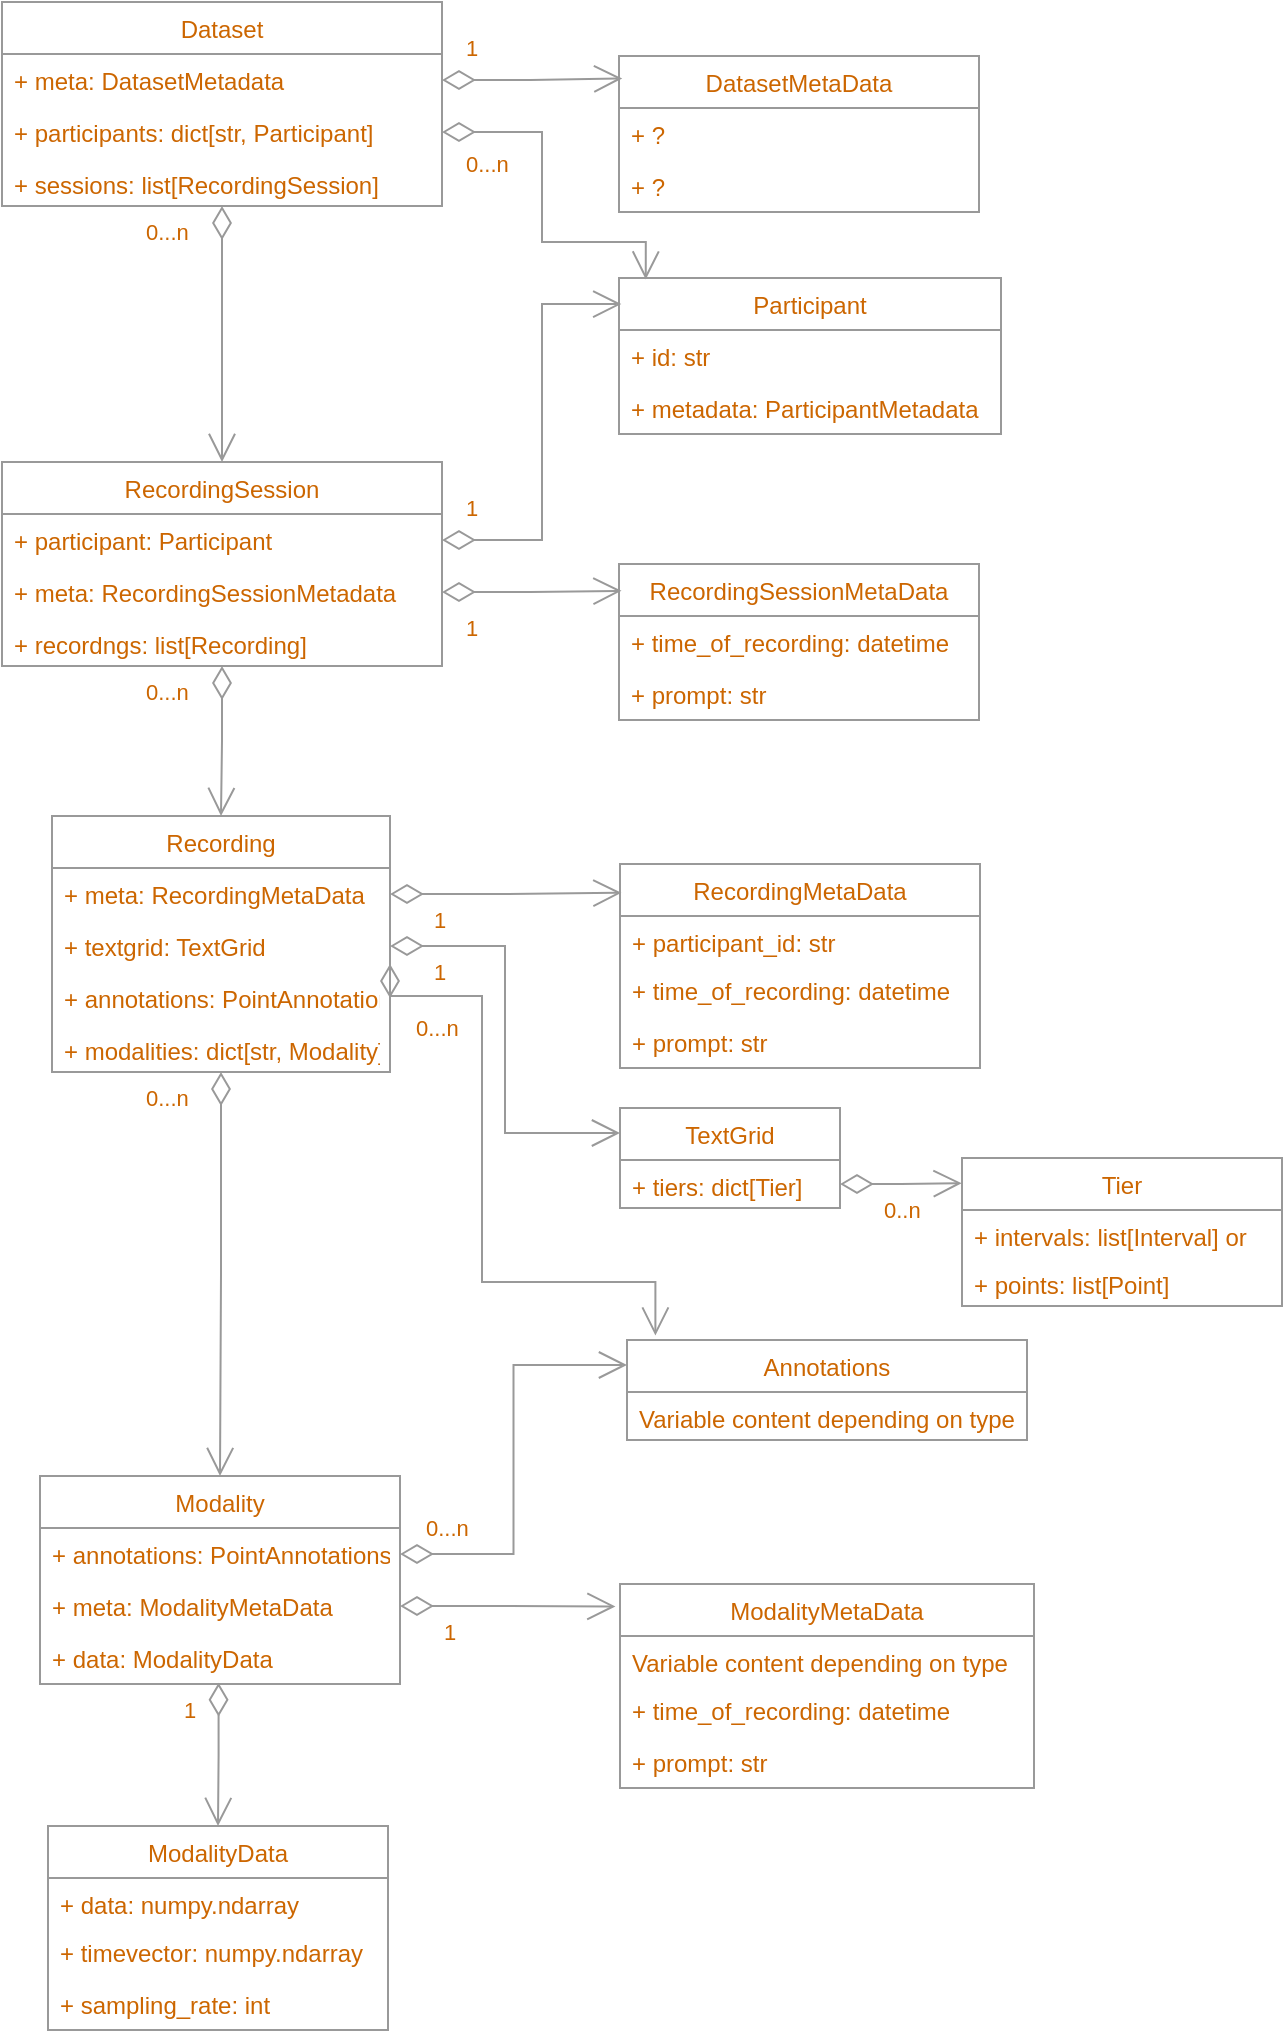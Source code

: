 <mxfile version="22.1.16" type="device">
  <diagram id="lCh61VhRBcFmrFULaLqr" name="Page-1">
    <mxGraphModel dx="1147" dy="670" grid="1" gridSize="10" guides="1" tooltips="1" connect="1" arrows="1" fold="1" page="1" pageScale="1" pageWidth="1169" pageHeight="827" math="0" shadow="0">
      <root>
        <mxCell id="0" />
        <mxCell id="1" parent="0" />
        <mxCell id="EE9BV4YBEMpnvcACtNnI-5" value="Recording" style="swimlane;fontStyle=0;childLayout=stackLayout;horizontal=1;startSize=26;fillColor=none;horizontalStack=0;resizeParent=1;resizeParentMax=0;resizeLast=0;collapsible=1;marginBottom=0;labelBorderColor=none;fontColor=#CC6600;strokeColor=#999999;" parent="1" vertex="1">
          <mxGeometry x="405" y="447" width="169" height="128" as="geometry" />
        </mxCell>
        <mxCell id="EE9BV4YBEMpnvcACtNnI-7" value="+ meta: RecordingMetaData" style="text;strokeColor=none;fillColor=none;align=left;verticalAlign=top;spacingLeft=4;spacingRight=4;overflow=hidden;rotatable=0;points=[[0,0.5],[1,0.5]];portConstraint=eastwest;labelBorderColor=none;fontColor=#CC6600;" parent="EE9BV4YBEMpnvcACtNnI-5" vertex="1">
          <mxGeometry y="26" width="169" height="26" as="geometry" />
        </mxCell>
        <mxCell id="EE9BV4YBEMpnvcACtNnI-8" value="+ textgrid: TextGrid" style="text;strokeColor=none;fillColor=none;align=left;verticalAlign=top;spacingLeft=4;spacingRight=4;overflow=hidden;rotatable=0;points=[[0,0.5],[1,0.5]];portConstraint=eastwest;labelBorderColor=none;fontColor=#CC6600;snapToPoint=1;" parent="EE9BV4YBEMpnvcACtNnI-5" vertex="1">
          <mxGeometry y="52" width="169" height="26" as="geometry" />
        </mxCell>
        <mxCell id="dw-5MU0nXrqIQdTcudcJ-73" value="+ annotations: PointAnnotations" style="text;strokeColor=none;fillColor=none;align=left;verticalAlign=top;spacingLeft=4;spacingRight=4;overflow=hidden;rotatable=0;points=[[0,0.5],[1,0.5]];portConstraint=eastwest;labelBorderColor=none;fontColor=#CC6600;" vertex="1" parent="EE9BV4YBEMpnvcACtNnI-5">
          <mxGeometry y="78" width="169" height="26" as="geometry" />
        </mxCell>
        <mxCell id="EE9BV4YBEMpnvcACtNnI-6" value="+ modalities: dict[str, Modality]" style="text;strokeColor=none;fillColor=none;align=left;verticalAlign=top;spacingLeft=4;spacingRight=4;overflow=hidden;rotatable=0;points=[[0,0.5],[1,0.5]];portConstraint=eastwest;labelBorderColor=none;fontColor=#CC6600;" parent="EE9BV4YBEMpnvcACtNnI-5" vertex="1">
          <mxGeometry y="104" width="169" height="24" as="geometry" />
        </mxCell>
        <mxCell id="EE9BV4YBEMpnvcACtNnI-9" value="Modality" style="swimlane;fontStyle=0;childLayout=stackLayout;horizontal=1;startSize=26;fillColor=none;horizontalStack=0;resizeParent=1;resizeParentMax=0;resizeLast=0;collapsible=1;marginBottom=0;labelBorderColor=none;strokeColor=#999999;fontColor=#CC6600;" parent="1" vertex="1">
          <mxGeometry x="399" y="777" width="180" height="104" as="geometry">
            <mxRectangle x="410" y="720" width="90" height="30" as="alternateBounds" />
          </mxGeometry>
        </mxCell>
        <mxCell id="EE9BV4YBEMpnvcACtNnI-12" value="+ annotations: PointAnnotations" style="text;strokeColor=none;fillColor=none;align=left;verticalAlign=top;spacingLeft=4;spacingRight=4;overflow=hidden;rotatable=0;points=[[0,0.5],[1,0.5]];portConstraint=eastwest;labelBorderColor=none;fontColor=#CC6600;" parent="EE9BV4YBEMpnvcACtNnI-9" vertex="1">
          <mxGeometry y="26" width="180" height="26" as="geometry" />
        </mxCell>
        <mxCell id="dw-5MU0nXrqIQdTcudcJ-68" value="+ meta: ModalityMetaData" style="text;strokeColor=none;fillColor=none;align=left;verticalAlign=top;spacingLeft=4;spacingRight=4;overflow=hidden;rotatable=0;points=[[0,0.5],[1,0.5]];portConstraint=eastwest;labelBorderColor=none;fontColor=#CC6600;" vertex="1" parent="EE9BV4YBEMpnvcACtNnI-9">
          <mxGeometry y="52" width="180" height="26" as="geometry" />
        </mxCell>
        <mxCell id="EE9BV4YBEMpnvcACtNnI-10" value="+ data: ModalityData" style="text;strokeColor=none;fillColor=none;align=left;verticalAlign=top;spacingLeft=4;spacingRight=4;overflow=hidden;rotatable=0;points=[[0,0.5],[1,0.5]];portConstraint=eastwest;labelBorderColor=none;fontColor=#CC6600;" parent="EE9BV4YBEMpnvcACtNnI-9" vertex="1">
          <mxGeometry y="78" width="180" height="26" as="geometry" />
        </mxCell>
        <mxCell id="EE9BV4YBEMpnvcACtNnI-13" value="ModalityData" style="swimlane;fontStyle=0;childLayout=stackLayout;horizontal=1;startSize=26;fillColor=none;horizontalStack=0;resizeParent=1;resizeParentMax=0;resizeLast=0;collapsible=1;marginBottom=0;labelBorderColor=none;strokeColor=#999999;fontColor=#CC6600;" parent="1" vertex="1">
          <mxGeometry x="403" y="952" width="170" height="102" as="geometry" />
        </mxCell>
        <mxCell id="EE9BV4YBEMpnvcACtNnI-14" value="+ data: numpy.ndarray" style="text;strokeColor=none;fillColor=none;align=left;verticalAlign=top;spacingLeft=4;spacingRight=4;overflow=hidden;rotatable=0;points=[[0,0.5],[1,0.5]];portConstraint=eastwest;labelBorderColor=none;fontColor=#CC6600;" parent="EE9BV4YBEMpnvcACtNnI-13" vertex="1">
          <mxGeometry y="26" width="170" height="24" as="geometry" />
        </mxCell>
        <mxCell id="EE9BV4YBEMpnvcACtNnI-15" value="+ timevector: numpy.ndarray" style="text;strokeColor=none;fillColor=none;align=left;verticalAlign=top;spacingLeft=4;spacingRight=4;overflow=hidden;rotatable=0;points=[[0,0.5],[1,0.5]];portConstraint=eastwest;labelBorderColor=none;fontColor=#CC6600;" parent="EE9BV4YBEMpnvcACtNnI-13" vertex="1">
          <mxGeometry y="50" width="170" height="26" as="geometry" />
        </mxCell>
        <mxCell id="EE9BV4YBEMpnvcACtNnI-16" value="+ sampling_rate: int" style="text;strokeColor=none;fillColor=none;align=left;verticalAlign=top;spacingLeft=4;spacingRight=4;overflow=hidden;rotatable=0;points=[[0,0.5],[1,0.5]];portConstraint=eastwest;labelBorderColor=none;fontColor=#CC6600;" parent="EE9BV4YBEMpnvcACtNnI-13" vertex="1">
          <mxGeometry y="76" width="170" height="26" as="geometry" />
        </mxCell>
        <mxCell id="EE9BV4YBEMpnvcACtNnI-17" value="RecordingMetaData" style="swimlane;fontStyle=0;childLayout=stackLayout;horizontal=1;startSize=26;fillColor=none;horizontalStack=0;resizeParent=1;resizeParentMax=0;resizeLast=0;collapsible=1;marginBottom=0;labelBorderColor=none;strokeColor=#999999;fontColor=#CC6600;" parent="1" vertex="1">
          <mxGeometry x="689" y="471" width="180" height="102" as="geometry" />
        </mxCell>
        <mxCell id="EE9BV4YBEMpnvcACtNnI-18" value="+ participant_id: str" style="text;strokeColor=none;fillColor=none;align=left;verticalAlign=top;spacingLeft=4;spacingRight=4;overflow=hidden;rotatable=0;points=[[0,0.5],[1,0.5]];portConstraint=eastwest;labelBorderColor=none;fontColor=#CC6600;" parent="EE9BV4YBEMpnvcACtNnI-17" vertex="1">
          <mxGeometry y="26" width="180" height="24" as="geometry" />
        </mxCell>
        <mxCell id="EE9BV4YBEMpnvcACtNnI-19" value="+ time_of_recording: datetime" style="text;strokeColor=none;fillColor=none;align=left;verticalAlign=top;spacingLeft=4;spacingRight=4;overflow=hidden;rotatable=0;points=[[0,0.5],[1,0.5]];portConstraint=eastwest;labelBorderColor=none;fontColor=#CC6600;" parent="EE9BV4YBEMpnvcACtNnI-17" vertex="1">
          <mxGeometry y="50" width="180" height="26" as="geometry" />
        </mxCell>
        <mxCell id="EE9BV4YBEMpnvcACtNnI-20" value="+ prompt: str" style="text;strokeColor=none;fillColor=none;align=left;verticalAlign=top;spacingLeft=4;spacingRight=4;overflow=hidden;rotatable=0;points=[[0,0.5],[1,0.5]];portConstraint=eastwest;labelBorderColor=none;fontColor=#CC6600;" parent="EE9BV4YBEMpnvcACtNnI-17" vertex="1">
          <mxGeometry y="76" width="180" height="26" as="geometry" />
        </mxCell>
        <mxCell id="EE9BV4YBEMpnvcACtNnI-21" value="TextGrid" style="swimlane;fontStyle=0;childLayout=stackLayout;horizontal=1;startSize=26;fillColor=none;horizontalStack=0;resizeParent=1;resizeParentMax=0;resizeLast=0;collapsible=1;marginBottom=0;labelBorderColor=none;strokeColor=#999999;fontColor=#CC6600;" parent="1" vertex="1">
          <mxGeometry x="689" y="593" width="110" height="50" as="geometry" />
        </mxCell>
        <mxCell id="dw-5MU0nXrqIQdTcudcJ-53" value="+ tiers: dict[Tier]" style="text;strokeColor=none;fillColor=none;align=left;verticalAlign=top;spacingLeft=4;spacingRight=4;overflow=hidden;rotatable=0;points=[[0,0.5],[1,0.5]];portConstraint=eastwest;labelBorderColor=none;fontColor=#CC6600;" vertex="1" parent="EE9BV4YBEMpnvcACtNnI-21">
          <mxGeometry y="26" width="110" height="24" as="geometry" />
        </mxCell>
        <mxCell id="EE9BV4YBEMpnvcACtNnI-25" value="" style="endArrow=open;html=1;endSize=12;startArrow=diamondThin;startSize=14;startFill=0;edgeStyle=orthogonalEdgeStyle;rounded=0;fontColor=#CC6600;exitX=1;exitY=0.5;exitDx=0;exitDy=0;entryX=0;entryY=0.25;entryDx=0;entryDy=0;strokeColor=#999999;" parent="1" source="EE9BV4YBEMpnvcACtNnI-8" target="EE9BV4YBEMpnvcACtNnI-21" edge="1">
          <mxGeometry relative="1" as="geometry">
            <mxPoint x="689" y="547" as="sourcePoint" />
            <mxPoint x="759" y="457" as="targetPoint" />
          </mxGeometry>
        </mxCell>
        <mxCell id="EE9BV4YBEMpnvcACtNnI-26" value="1" style="edgeLabel;resizable=0;html=1;align=left;verticalAlign=top;labelBorderColor=none;strokeColor=#999999;fontColor=#CC6600;fillColor=none;labelBackgroundColor=none;" parent="EE9BV4YBEMpnvcACtNnI-25" connectable="0" vertex="1">
          <mxGeometry x="-1" relative="1" as="geometry">
            <mxPoint x="20" as="offset" />
          </mxGeometry>
        </mxCell>
        <mxCell id="EE9BV4YBEMpnvcACtNnI-33" value="" style="endArrow=open;html=1;endSize=12;startArrow=diamondThin;startSize=14;startFill=0;edgeStyle=orthogonalEdgeStyle;rounded=0;fontColor=#CC6600;entryX=0.5;entryY=0;entryDx=0;entryDy=0;strokeColor=#999999;" parent="1" source="EE9BV4YBEMpnvcACtNnI-5" target="EE9BV4YBEMpnvcACtNnI-9" edge="1">
          <mxGeometry relative="1" as="geometry">
            <mxPoint x="169" y="529" as="sourcePoint" />
            <mxPoint x="304" y="600" as="targetPoint" />
          </mxGeometry>
        </mxCell>
        <mxCell id="EE9BV4YBEMpnvcACtNnI-34" value="0...n" style="edgeLabel;resizable=0;html=1;align=left;verticalAlign=top;labelBorderColor=none;strokeColor=#999999;fontColor=#CC6600;fillColor=none;labelBackgroundColor=none;" parent="EE9BV4YBEMpnvcACtNnI-33" connectable="0" vertex="1">
          <mxGeometry x="-1" relative="1" as="geometry">
            <mxPoint x="-40" as="offset" />
          </mxGeometry>
        </mxCell>
        <mxCell id="EE9BV4YBEMpnvcACtNnI-38" value="" style="endArrow=open;html=1;endSize=12;startArrow=diamondThin;startSize=14;startFill=0;edgeStyle=orthogonalEdgeStyle;rounded=0;fontColor=#CC6600;entryX=0.004;entryY=0.141;entryDx=0;entryDy=0;strokeColor=#999999;exitX=1;exitY=0.5;exitDx=0;exitDy=0;entryPerimeter=0;" parent="1" source="EE9BV4YBEMpnvcACtNnI-7" target="EE9BV4YBEMpnvcACtNnI-17" edge="1">
          <mxGeometry relative="1" as="geometry">
            <mxPoint x="489" y="527" as="sourcePoint" />
            <mxPoint x="314" y="717" as="targetPoint" />
          </mxGeometry>
        </mxCell>
        <mxCell id="EE9BV4YBEMpnvcACtNnI-39" value="1" style="edgeLabel;resizable=0;html=1;align=left;verticalAlign=top;labelBorderColor=none;strokeColor=#999999;fontColor=#CC6600;fillColor=none;labelBackgroundColor=none;" parent="EE9BV4YBEMpnvcACtNnI-38" connectable="0" vertex="1">
          <mxGeometry x="-1" relative="1" as="geometry">
            <mxPoint x="20" as="offset" />
          </mxGeometry>
        </mxCell>
        <mxCell id="dw-5MU0nXrqIQdTcudcJ-2" value="RecordingSession" style="swimlane;fontStyle=0;childLayout=stackLayout;horizontal=1;startSize=26;fillColor=none;horizontalStack=0;resizeParent=1;resizeParentMax=0;resizeLast=0;collapsible=1;marginBottom=0;labelBorderColor=none;fontColor=#CC6600;strokeColor=#999999;" vertex="1" parent="1">
          <mxGeometry x="380" y="270" width="220" height="102" as="geometry" />
        </mxCell>
        <mxCell id="dw-5MU0nXrqIQdTcudcJ-39" value="+ participant: Participant" style="text;strokeColor=none;fillColor=none;align=left;verticalAlign=top;spacingLeft=4;spacingRight=4;overflow=hidden;rotatable=0;points=[[0,0.5],[1,0.5]];portConstraint=eastwest;labelBorderColor=none;fontColor=#CC6600;" vertex="1" parent="dw-5MU0nXrqIQdTcudcJ-2">
          <mxGeometry y="26" width="220" height="26" as="geometry" />
        </mxCell>
        <mxCell id="dw-5MU0nXrqIQdTcudcJ-4" value="+ meta: RecordingSessionMetadata" style="text;strokeColor=none;fillColor=none;align=left;verticalAlign=top;spacingLeft=4;spacingRight=4;overflow=hidden;rotatable=0;points=[[0,0.5],[1,0.5]];portConstraint=eastwest;labelBorderColor=none;fontColor=#CC6600;" vertex="1" parent="dw-5MU0nXrqIQdTcudcJ-2">
          <mxGeometry y="52" width="220" height="26" as="geometry" />
        </mxCell>
        <mxCell id="dw-5MU0nXrqIQdTcudcJ-3" value="+ recordngs: list[Recording]" style="text;strokeColor=none;fillColor=none;align=left;verticalAlign=top;spacingLeft=4;spacingRight=4;overflow=hidden;rotatable=0;points=[[0,0.5],[1,0.5]];portConstraint=eastwest;labelBorderColor=none;fontColor=#CC6600;" vertex="1" parent="dw-5MU0nXrqIQdTcudcJ-2">
          <mxGeometry y="78" width="220" height="24" as="geometry" />
        </mxCell>
        <mxCell id="dw-5MU0nXrqIQdTcudcJ-9" value="" style="endArrow=open;html=1;endSize=12;startArrow=diamondThin;startSize=14;startFill=0;edgeStyle=orthogonalEdgeStyle;rounded=0;fontColor=#CC6600;entryX=0.5;entryY=0;entryDx=0;entryDy=0;strokeColor=#999999;" edge="1" parent="1" source="dw-5MU0nXrqIQdTcudcJ-2" target="EE9BV4YBEMpnvcACtNnI-5">
          <mxGeometry relative="1" as="geometry">
            <mxPoint x="480" y="372" as="sourcePoint" />
            <mxPoint x="486.5" y="434" as="targetPoint" />
          </mxGeometry>
        </mxCell>
        <mxCell id="dw-5MU0nXrqIQdTcudcJ-10" value="0...n" style="edgeLabel;resizable=0;html=1;align=left;verticalAlign=top;labelBorderColor=none;strokeColor=#999999;fontColor=#CC6600;fillColor=none;labelBackgroundColor=none;" connectable="0" vertex="1" parent="dw-5MU0nXrqIQdTcudcJ-9">
          <mxGeometry x="-1" relative="1" as="geometry">
            <mxPoint x="-40" as="offset" />
          </mxGeometry>
        </mxCell>
        <mxCell id="dw-5MU0nXrqIQdTcudcJ-11" value="Dataset" style="swimlane;fontStyle=0;childLayout=stackLayout;horizontal=1;startSize=26;fillColor=none;horizontalStack=0;resizeParent=1;resizeParentMax=0;resizeLast=0;collapsible=1;marginBottom=0;labelBorderColor=none;fontColor=#CC6600;strokeColor=#999999;" vertex="1" parent="1">
          <mxGeometry x="380" y="40" width="220" height="102" as="geometry" />
        </mxCell>
        <mxCell id="dw-5MU0nXrqIQdTcudcJ-13" value="+ meta: DatasetMetadata" style="text;strokeColor=none;fillColor=none;align=left;verticalAlign=top;spacingLeft=4;spacingRight=4;overflow=hidden;rotatable=0;points=[[0,0.5],[1,0.5]];portConstraint=eastwest;labelBorderColor=none;fontColor=#CC6600;" vertex="1" parent="dw-5MU0nXrqIQdTcudcJ-11">
          <mxGeometry y="26" width="220" height="26" as="geometry" />
        </mxCell>
        <mxCell id="dw-5MU0nXrqIQdTcudcJ-30" value="+ participants: dict[str, Participant]" style="text;strokeColor=none;fillColor=none;align=left;verticalAlign=top;spacingLeft=4;spacingRight=4;overflow=hidden;rotatable=0;points=[[0,0.5],[1,0.5]];portConstraint=eastwest;labelBorderColor=none;fontColor=#CC6600;" vertex="1" parent="dw-5MU0nXrqIQdTcudcJ-11">
          <mxGeometry y="52" width="220" height="26" as="geometry" />
        </mxCell>
        <mxCell id="dw-5MU0nXrqIQdTcudcJ-12" value="+ sessions: list[RecordingSession]" style="text;strokeColor=none;fillColor=none;align=left;verticalAlign=top;spacingLeft=4;spacingRight=4;overflow=hidden;rotatable=0;points=[[0,0.5],[1,0.5]];portConstraint=eastwest;labelBorderColor=none;fontColor=#CC6600;" vertex="1" parent="dw-5MU0nXrqIQdTcudcJ-11">
          <mxGeometry y="78" width="220" height="24" as="geometry" />
        </mxCell>
        <mxCell id="dw-5MU0nXrqIQdTcudcJ-14" value="RecordingSessionMetaData" style="swimlane;fontStyle=0;childLayout=stackLayout;horizontal=1;startSize=26;fillColor=none;horizontalStack=0;resizeParent=1;resizeParentMax=0;resizeLast=0;collapsible=1;marginBottom=0;labelBorderColor=none;strokeColor=#999999;fontColor=#CC6600;" vertex="1" parent="1">
          <mxGeometry x="688.5" y="321" width="180" height="78" as="geometry" />
        </mxCell>
        <mxCell id="dw-5MU0nXrqIQdTcudcJ-16" value="+ time_of_recording: datetime" style="text;strokeColor=none;fillColor=none;align=left;verticalAlign=top;spacingLeft=4;spacingRight=4;overflow=hidden;rotatable=0;points=[[0,0.5],[1,0.5]];portConstraint=eastwest;labelBorderColor=none;fontColor=#CC6600;" vertex="1" parent="dw-5MU0nXrqIQdTcudcJ-14">
          <mxGeometry y="26" width="180" height="26" as="geometry" />
        </mxCell>
        <mxCell id="dw-5MU0nXrqIQdTcudcJ-17" value="+ prompt: str" style="text;strokeColor=none;fillColor=none;align=left;verticalAlign=top;spacingLeft=4;spacingRight=4;overflow=hidden;rotatable=0;points=[[0,0.5],[1,0.5]];portConstraint=eastwest;labelBorderColor=none;fontColor=#CC6600;" vertex="1" parent="dw-5MU0nXrqIQdTcudcJ-14">
          <mxGeometry y="52" width="180" height="26" as="geometry" />
        </mxCell>
        <mxCell id="dw-5MU0nXrqIQdTcudcJ-24" value="DatasetMetaData" style="swimlane;fontStyle=0;childLayout=stackLayout;horizontal=1;startSize=26;fillColor=none;horizontalStack=0;resizeParent=1;resizeParentMax=0;resizeLast=0;collapsible=1;marginBottom=0;labelBorderColor=none;strokeColor=#999999;fontColor=#CC6600;" vertex="1" parent="1">
          <mxGeometry x="688.5" y="67" width="180" height="78" as="geometry" />
        </mxCell>
        <mxCell id="dw-5MU0nXrqIQdTcudcJ-25" value="+ ?" style="text;strokeColor=none;fillColor=none;align=left;verticalAlign=top;spacingLeft=4;spacingRight=4;overflow=hidden;rotatable=0;points=[[0,0.5],[1,0.5]];portConstraint=eastwest;labelBorderColor=none;fontColor=#CC6600;" vertex="1" parent="dw-5MU0nXrqIQdTcudcJ-24">
          <mxGeometry y="26" width="180" height="26" as="geometry" />
        </mxCell>
        <mxCell id="dw-5MU0nXrqIQdTcudcJ-26" value="+ ?" style="text;strokeColor=none;fillColor=none;align=left;verticalAlign=top;spacingLeft=4;spacingRight=4;overflow=hidden;rotatable=0;points=[[0,0.5],[1,0.5]];portConstraint=eastwest;labelBorderColor=none;fontColor=#CC6600;" vertex="1" parent="dw-5MU0nXrqIQdTcudcJ-24">
          <mxGeometry y="52" width="180" height="26" as="geometry" />
        </mxCell>
        <mxCell id="dw-5MU0nXrqIQdTcudcJ-27" value="Participant" style="swimlane;fontStyle=0;childLayout=stackLayout;horizontal=1;startSize=26;fillColor=none;horizontalStack=0;resizeParent=1;resizeParentMax=0;resizeLast=0;collapsible=1;marginBottom=0;labelBorderColor=none;strokeColor=#999999;fontColor=#CC6600;" vertex="1" parent="1">
          <mxGeometry x="688.5" y="178" width="191" height="78" as="geometry" />
        </mxCell>
        <mxCell id="dw-5MU0nXrqIQdTcudcJ-28" value="+ id: str" style="text;strokeColor=none;fillColor=none;align=left;verticalAlign=top;spacingLeft=4;spacingRight=4;overflow=hidden;rotatable=0;points=[[0,0.5],[1,0.5]];portConstraint=eastwest;labelBorderColor=none;fontColor=#CC6600;" vertex="1" parent="dw-5MU0nXrqIQdTcudcJ-27">
          <mxGeometry y="26" width="191" height="26" as="geometry" />
        </mxCell>
        <mxCell id="dw-5MU0nXrqIQdTcudcJ-29" value="+ metadata: ParticipantMetadata" style="text;strokeColor=none;fillColor=none;align=left;verticalAlign=top;spacingLeft=4;spacingRight=4;overflow=hidden;rotatable=0;points=[[0,0.5],[1,0.5]];portConstraint=eastwest;labelBorderColor=none;fontColor=#CC6600;" vertex="1" parent="dw-5MU0nXrqIQdTcudcJ-27">
          <mxGeometry y="52" width="191" height="26" as="geometry" />
        </mxCell>
        <mxCell id="dw-5MU0nXrqIQdTcudcJ-31" value="" style="endArrow=open;html=1;endSize=12;startArrow=diamondThin;startSize=14;startFill=0;edgeStyle=orthogonalEdgeStyle;rounded=0;fontColor=#CC6600;entryX=0.5;entryY=0;entryDx=0;entryDy=0;strokeColor=#999999;" edge="1" parent="1" source="dw-5MU0nXrqIQdTcudcJ-11" target="dw-5MU0nXrqIQdTcudcJ-2">
          <mxGeometry relative="1" as="geometry">
            <mxPoint x="480" y="150" as="sourcePoint" />
            <mxPoint x="499" y="410" as="targetPoint" />
          </mxGeometry>
        </mxCell>
        <mxCell id="dw-5MU0nXrqIQdTcudcJ-32" value="0...n" style="edgeLabel;resizable=0;html=1;align=left;verticalAlign=top;labelBorderColor=none;strokeColor=#999999;fontColor=#CC6600;fillColor=none;labelBackgroundColor=none;" connectable="0" vertex="1" parent="dw-5MU0nXrqIQdTcudcJ-31">
          <mxGeometry x="-1" relative="1" as="geometry">
            <mxPoint x="-40" as="offset" />
          </mxGeometry>
        </mxCell>
        <mxCell id="dw-5MU0nXrqIQdTcudcJ-33" value="" style="endArrow=open;html=1;endSize=12;startArrow=diamondThin;startSize=14;startFill=0;edgeStyle=orthogonalEdgeStyle;rounded=0;fontColor=#CC6600;entryX=0.009;entryY=0.144;entryDx=0;entryDy=0;strokeColor=#999999;exitX=1;exitY=0.5;exitDx=0;exitDy=0;entryPerimeter=0;" edge="1" parent="1" source="dw-5MU0nXrqIQdTcudcJ-13" target="dw-5MU0nXrqIQdTcudcJ-24">
          <mxGeometry relative="1" as="geometry">
            <mxPoint x="638" y="190" as="sourcePoint" />
            <mxPoint x="557" y="420" as="targetPoint" />
          </mxGeometry>
        </mxCell>
        <mxCell id="dw-5MU0nXrqIQdTcudcJ-35" value="" style="endArrow=open;html=1;endSize=12;startArrow=diamondThin;startSize=14;startFill=0;edgeStyle=orthogonalEdgeStyle;rounded=0;fontColor=#CC6600;strokeColor=#999999;exitX=1;exitY=0.5;exitDx=0;exitDy=0;entryX=0.07;entryY=0.01;entryDx=0;entryDy=0;entryPerimeter=0;" edge="1" parent="1" source="dw-5MU0nXrqIQdTcudcJ-30" target="dw-5MU0nXrqIQdTcudcJ-27">
          <mxGeometry relative="1" as="geometry">
            <mxPoint x="610" y="113" as="sourcePoint" />
            <mxPoint x="700" y="180" as="targetPoint" />
            <Array as="points">
              <mxPoint x="650" y="105" />
              <mxPoint x="650" y="160" />
              <mxPoint x="702" y="160" />
            </Array>
          </mxGeometry>
        </mxCell>
        <mxCell id="dw-5MU0nXrqIQdTcudcJ-37" value="" style="endArrow=open;html=1;endSize=12;startArrow=diamondThin;startSize=14;startFill=0;edgeStyle=orthogonalEdgeStyle;rounded=0;fontColor=#CC6600;strokeColor=#999999;exitX=1;exitY=0.5;exitDx=0;exitDy=0;entryX=0.006;entryY=0.167;entryDx=0;entryDy=0;entryPerimeter=0;" edge="1" parent="1" source="dw-5MU0nXrqIQdTcudcJ-39" target="dw-5MU0nXrqIQdTcudcJ-27">
          <mxGeometry relative="1" as="geometry">
            <mxPoint x="620" y="299" as="sourcePoint" />
            <mxPoint x="670" y="190" as="targetPoint" />
            <Array as="points">
              <mxPoint x="650" y="309" />
              <mxPoint x="650" y="191" />
            </Array>
          </mxGeometry>
        </mxCell>
        <mxCell id="dw-5MU0nXrqIQdTcudcJ-40" value="" style="endArrow=open;html=1;endSize=12;startArrow=diamondThin;startSize=14;startFill=0;edgeStyle=orthogonalEdgeStyle;rounded=0;fontColor=#CC6600;strokeColor=#999999;entryX=0.007;entryY=0.172;entryDx=0;entryDy=0;entryPerimeter=0;" edge="1" parent="1" source="dw-5MU0nXrqIQdTcudcJ-4" target="dw-5MU0nXrqIQdTcudcJ-14">
          <mxGeometry relative="1" as="geometry">
            <mxPoint x="600" y="336" as="sourcePoint" />
            <mxPoint x="690" y="336" as="targetPoint" />
          </mxGeometry>
        </mxCell>
        <mxCell id="dw-5MU0nXrqIQdTcudcJ-41" value="0...n" style="edgeLabel;resizable=0;html=1;align=left;verticalAlign=top;labelBorderColor=none;strokeColor=#999999;fontColor=#CC6600;fillColor=none;labelBackgroundColor=none;" connectable="0" vertex="1" parent="1">
          <mxGeometry x="610" y="108" as="geometry" />
        </mxCell>
        <mxCell id="dw-5MU0nXrqIQdTcudcJ-42" value="1" style="edgeLabel;resizable=0;html=1;align=left;verticalAlign=top;labelBorderColor=none;strokeColor=#999999;fontColor=#CC6600;fillColor=none;labelBackgroundColor=none;" connectable="0" vertex="1" parent="1">
          <mxGeometry x="610" y="50" as="geometry" />
        </mxCell>
        <mxCell id="dw-5MU0nXrqIQdTcudcJ-43" value="1" style="edgeLabel;resizable=0;html=1;align=left;verticalAlign=top;labelBorderColor=none;strokeColor=#999999;fontColor=#CC6600;fillColor=none;labelBackgroundColor=none;" connectable="0" vertex="1" parent="1">
          <mxGeometry x="610" y="280" as="geometry" />
        </mxCell>
        <mxCell id="dw-5MU0nXrqIQdTcudcJ-44" value="1" style="edgeLabel;resizable=0;html=1;align=left;verticalAlign=top;labelBorderColor=none;strokeColor=#999999;fontColor=#CC6600;fillColor=none;labelBackgroundColor=none;" connectable="0" vertex="1" parent="1">
          <mxGeometry x="610" y="340" as="geometry" />
        </mxCell>
        <mxCell id="dw-5MU0nXrqIQdTcudcJ-45" value="ModalityMetaData" style="swimlane;fontStyle=0;childLayout=stackLayout;horizontal=1;startSize=26;fillColor=none;horizontalStack=0;resizeParent=1;resizeParentMax=0;resizeLast=0;collapsible=1;marginBottom=0;labelBorderColor=none;strokeColor=#999999;fontColor=#CC6600;" vertex="1" parent="1">
          <mxGeometry x="689" y="831" width="207" height="102" as="geometry" />
        </mxCell>
        <mxCell id="dw-5MU0nXrqIQdTcudcJ-46" value="Variable content depending on type" style="text;strokeColor=none;fillColor=none;align=left;verticalAlign=top;spacingLeft=4;spacingRight=4;overflow=hidden;rotatable=0;points=[[0,0.5],[1,0.5]];portConstraint=eastwest;labelBorderColor=none;fontColor=#CC6600;" vertex="1" parent="dw-5MU0nXrqIQdTcudcJ-45">
          <mxGeometry y="26" width="207" height="24" as="geometry" />
        </mxCell>
        <mxCell id="dw-5MU0nXrqIQdTcudcJ-47" value="+ time_of_recording: datetime" style="text;strokeColor=none;fillColor=none;align=left;verticalAlign=top;spacingLeft=4;spacingRight=4;overflow=hidden;rotatable=0;points=[[0,0.5],[1,0.5]];portConstraint=eastwest;labelBorderColor=none;fontColor=#CC6600;" vertex="1" parent="dw-5MU0nXrqIQdTcudcJ-45">
          <mxGeometry y="50" width="207" height="26" as="geometry" />
        </mxCell>
        <mxCell id="dw-5MU0nXrqIQdTcudcJ-48" value="+ prompt: str" style="text;strokeColor=none;fillColor=none;align=left;verticalAlign=top;spacingLeft=4;spacingRight=4;overflow=hidden;rotatable=0;points=[[0,0.5],[1,0.5]];portConstraint=eastwest;labelBorderColor=none;fontColor=#CC6600;" vertex="1" parent="dw-5MU0nXrqIQdTcudcJ-45">
          <mxGeometry y="76" width="207" height="26" as="geometry" />
        </mxCell>
        <mxCell id="dw-5MU0nXrqIQdTcudcJ-49" value="" style="endArrow=open;html=1;endSize=12;startArrow=diamondThin;startSize=14;startFill=0;edgeStyle=orthogonalEdgeStyle;rounded=0;fontColor=#CC6600;entryX=-0.011;entryY=0.11;entryDx=0;entryDy=0;strokeColor=#999999;exitX=1;exitY=0.5;exitDx=0;exitDy=0;entryPerimeter=0;" edge="1" parent="1" source="dw-5MU0nXrqIQdTcudcJ-68" target="dw-5MU0nXrqIQdTcudcJ-45">
          <mxGeometry relative="1" as="geometry">
            <mxPoint x="584" y="596" as="sourcePoint" />
            <mxPoint x="700" y="572" as="targetPoint" />
          </mxGeometry>
        </mxCell>
        <mxCell id="dw-5MU0nXrqIQdTcudcJ-50" value="1" style="edgeLabel;resizable=0;html=1;align=left;verticalAlign=top;labelBorderColor=none;strokeColor=#999999;fontColor=#CC6600;fillColor=none;labelBackgroundColor=none;" connectable="0" vertex="1" parent="dw-5MU0nXrqIQdTcudcJ-49">
          <mxGeometry x="-1" relative="1" as="geometry">
            <mxPoint x="20" as="offset" />
          </mxGeometry>
        </mxCell>
        <mxCell id="dw-5MU0nXrqIQdTcudcJ-55" value="Tier" style="swimlane;fontStyle=0;childLayout=stackLayout;horizontal=1;startSize=26;fillColor=none;horizontalStack=0;resizeParent=1;resizeParentMax=0;resizeLast=0;collapsible=1;marginBottom=0;labelBorderColor=none;strokeColor=#999999;fontColor=#CC6600;" vertex="1" parent="1">
          <mxGeometry x="860" y="618" width="160" height="74" as="geometry" />
        </mxCell>
        <mxCell id="dw-5MU0nXrqIQdTcudcJ-56" value="+ intervals: list[Interval] or" style="text;strokeColor=none;fillColor=none;align=left;verticalAlign=top;spacingLeft=4;spacingRight=4;overflow=hidden;rotatable=0;points=[[0,0.5],[1,0.5]];portConstraint=eastwest;labelBorderColor=none;fontColor=#CC6600;" vertex="1" parent="dw-5MU0nXrqIQdTcudcJ-55">
          <mxGeometry y="26" width="160" height="24" as="geometry" />
        </mxCell>
        <mxCell id="dw-5MU0nXrqIQdTcudcJ-57" value="+ points: list[Point]" style="text;strokeColor=none;fillColor=none;align=left;verticalAlign=top;spacingLeft=4;spacingRight=4;overflow=hidden;rotatable=0;points=[[0,0.5],[1,0.5]];portConstraint=eastwest;labelBorderColor=none;fontColor=#CC6600;" vertex="1" parent="dw-5MU0nXrqIQdTcudcJ-55">
          <mxGeometry y="50" width="160" height="24" as="geometry" />
        </mxCell>
        <mxCell id="dw-5MU0nXrqIQdTcudcJ-58" value="" style="endArrow=open;html=1;endSize=12;startArrow=diamondThin;startSize=14;startFill=0;edgeStyle=orthogonalEdgeStyle;rounded=0;fontColor=#CC6600;exitX=1;exitY=0.5;exitDx=0;exitDy=0;entryX=-0.001;entryY=0.17;entryDx=0;entryDy=0;strokeColor=#999999;entryPerimeter=0;" edge="1" parent="1" source="dw-5MU0nXrqIQdTcudcJ-53" target="dw-5MU0nXrqIQdTcudcJ-55">
          <mxGeometry relative="1" as="geometry">
            <mxPoint x="584" y="522" as="sourcePoint" />
            <mxPoint x="699" y="616" as="targetPoint" />
          </mxGeometry>
        </mxCell>
        <mxCell id="dw-5MU0nXrqIQdTcudcJ-59" value="0..n" style="edgeLabel;resizable=0;html=1;align=left;verticalAlign=top;labelBorderColor=none;strokeColor=#999999;fontColor=#CC6600;fillColor=none;labelBackgroundColor=none;" connectable="0" vertex="1" parent="dw-5MU0nXrqIQdTcudcJ-58">
          <mxGeometry x="-1" relative="1" as="geometry">
            <mxPoint x="20" as="offset" />
          </mxGeometry>
        </mxCell>
        <mxCell id="dw-5MU0nXrqIQdTcudcJ-61" value="Annotations" style="swimlane;fontStyle=0;childLayout=stackLayout;horizontal=1;startSize=26;fillColor=none;horizontalStack=0;resizeParent=1;resizeParentMax=0;resizeLast=0;collapsible=1;marginBottom=0;labelBorderColor=none;strokeColor=#999999;fontColor=#CC6600;" vertex="1" parent="1">
          <mxGeometry x="692.5" y="709" width="200" height="50" as="geometry" />
        </mxCell>
        <mxCell id="dw-5MU0nXrqIQdTcudcJ-65" value="Variable content depending on type" style="text;strokeColor=none;fillColor=none;align=left;verticalAlign=top;spacingLeft=4;spacingRight=4;overflow=hidden;rotatable=0;points=[[0,0.5],[1,0.5]];portConstraint=eastwest;labelBorderColor=none;fontColor=#CC6600;" vertex="1" parent="dw-5MU0nXrqIQdTcudcJ-61">
          <mxGeometry y="26" width="200" height="24" as="geometry" />
        </mxCell>
        <mxCell id="dw-5MU0nXrqIQdTcudcJ-66" value="" style="endArrow=open;html=1;endSize=12;startArrow=diamondThin;startSize=14;startFill=0;edgeStyle=orthogonalEdgeStyle;rounded=0;fontColor=#CC6600;strokeColor=#999999;exitX=1;exitY=0.5;exitDx=0;exitDy=0;entryX=0;entryY=0.25;entryDx=0;entryDy=0;" edge="1" parent="1" source="EE9BV4YBEMpnvcACtNnI-12" target="dw-5MU0nXrqIQdTcudcJ-61">
          <mxGeometry relative="1" as="geometry">
            <mxPoint x="490" y="857" as="sourcePoint" />
            <mxPoint x="490" y="947" as="targetPoint" />
          </mxGeometry>
        </mxCell>
        <mxCell id="dw-5MU0nXrqIQdTcudcJ-69" value="0...n" style="edgeLabel;resizable=0;html=1;align=left;verticalAlign=top;labelBorderColor=none;strokeColor=#999999;fontColor=#CC6600;fillColor=none;labelBackgroundColor=none;" connectable="0" vertex="1" parent="1">
          <mxGeometry x="590" y="790" as="geometry" />
        </mxCell>
        <mxCell id="dw-5MU0nXrqIQdTcudcJ-70" value="" style="endArrow=open;html=1;endSize=12;startArrow=diamondThin;startSize=14;startFill=0;edgeStyle=orthogonalEdgeStyle;rounded=0;fontColor=#CC6600;strokeColor=#999999;exitX=1;exitY=0.5;exitDx=0;exitDy=0;entryX=0.071;entryY=-0.044;entryDx=0;entryDy=0;entryPerimeter=0;" edge="1" parent="1" source="dw-5MU0nXrqIQdTcudcJ-73" target="dw-5MU0nXrqIQdTcudcJ-61">
          <mxGeometry relative="1" as="geometry">
            <mxPoint x="570" y="544" as="sourcePoint" />
            <mxPoint x="672" y="618" as="targetPoint" />
            <Array as="points">
              <mxPoint x="620" y="537" />
              <mxPoint x="620" y="680" />
              <mxPoint x="707" y="680" />
            </Array>
          </mxGeometry>
        </mxCell>
        <mxCell id="dw-5MU0nXrqIQdTcudcJ-72" value="0...n" style="edgeLabel;resizable=0;html=1;align=left;verticalAlign=top;labelBorderColor=none;strokeColor=#999999;fontColor=#CC6600;fillColor=none;labelBackgroundColor=none;" connectable="0" vertex="1" parent="1">
          <mxGeometry x="585" y="540" as="geometry" />
        </mxCell>
        <mxCell id="dw-5MU0nXrqIQdTcudcJ-74" value="" style="endArrow=open;html=1;endSize=12;startArrow=diamondThin;startSize=14;startFill=0;edgeStyle=orthogonalEdgeStyle;rounded=0;fontColor=#CC6600;entryX=0.5;entryY=0;entryDx=0;entryDy=0;strokeColor=#999999;exitX=0.496;exitY=0.977;exitDx=0;exitDy=0;exitPerimeter=0;" edge="1" parent="1" source="EE9BV4YBEMpnvcACtNnI-10" target="EE9BV4YBEMpnvcACtNnI-13">
          <mxGeometry relative="1" as="geometry">
            <mxPoint x="499" y="585" as="sourcePoint" />
            <mxPoint x="499" y="787" as="targetPoint" />
          </mxGeometry>
        </mxCell>
        <mxCell id="dw-5MU0nXrqIQdTcudcJ-75" value="1" style="edgeLabel;resizable=0;html=1;align=left;verticalAlign=top;labelBorderColor=none;strokeColor=#999999;fontColor=#CC6600;fillColor=none;labelBackgroundColor=none;" connectable="0" vertex="1" parent="dw-5MU0nXrqIQdTcudcJ-74">
          <mxGeometry x="-1" relative="1" as="geometry">
            <mxPoint x="-19" y="1" as="offset" />
          </mxGeometry>
        </mxCell>
      </root>
    </mxGraphModel>
  </diagram>
</mxfile>
